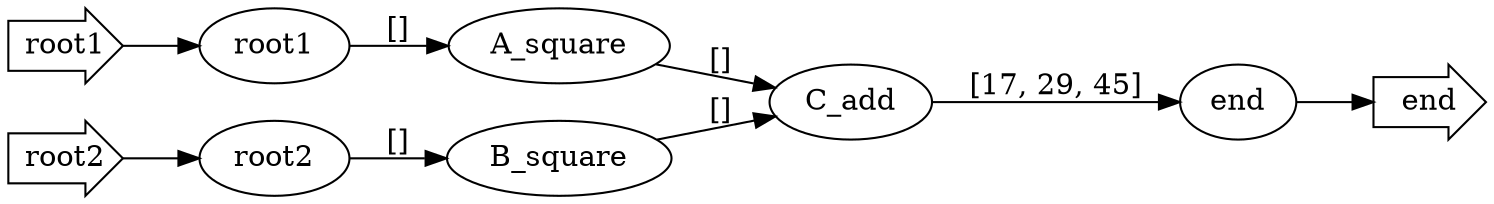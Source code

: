 

digraph G {
 rankdir=LR;
 root1[shape=rarrow];
 root1 -> n_0;
 root2[shape=rarrow];
 root2 -> n_1;
 end[shape=rarrow];
 n_2 -> end;
 n_0[label="root1"];
 n_1[label="root2"];
 n_2[label="end"];
 n_3[label="A_square"];
 n_4[label="B_square"];
 n_5[label="C_add"];
 n_0 -> n_3[label="[]"];
 n_1 -> n_4[label="[]"];
 n_3 -> n_5[label="[]"];
 n_4 -> n_5[label="[]"];
 n_5 -> n_2[label="[17, 29, 45]"];
}